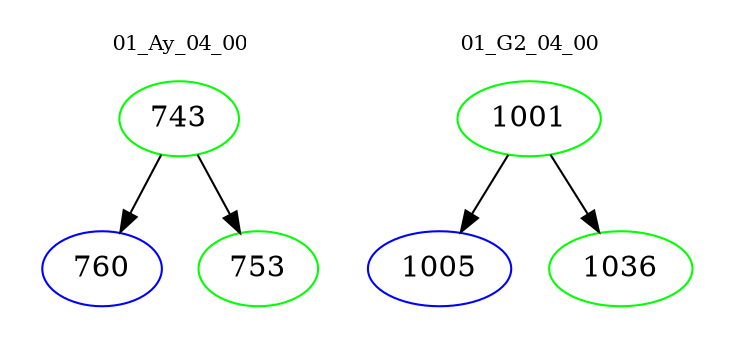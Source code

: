 digraph{
subgraph cluster_0 {
color = white
label = "01_Ay_04_00";
fontsize=10;
T0_743 [label="743", color="green"]
T0_743 -> T0_760 [color="black"]
T0_760 [label="760", color="blue"]
T0_743 -> T0_753 [color="black"]
T0_753 [label="753", color="green"]
}
subgraph cluster_1 {
color = white
label = "01_G2_04_00";
fontsize=10;
T1_1001 [label="1001", color="green"]
T1_1001 -> T1_1005 [color="black"]
T1_1005 [label="1005", color="blue"]
T1_1001 -> T1_1036 [color="black"]
T1_1036 [label="1036", color="green"]
}
}
